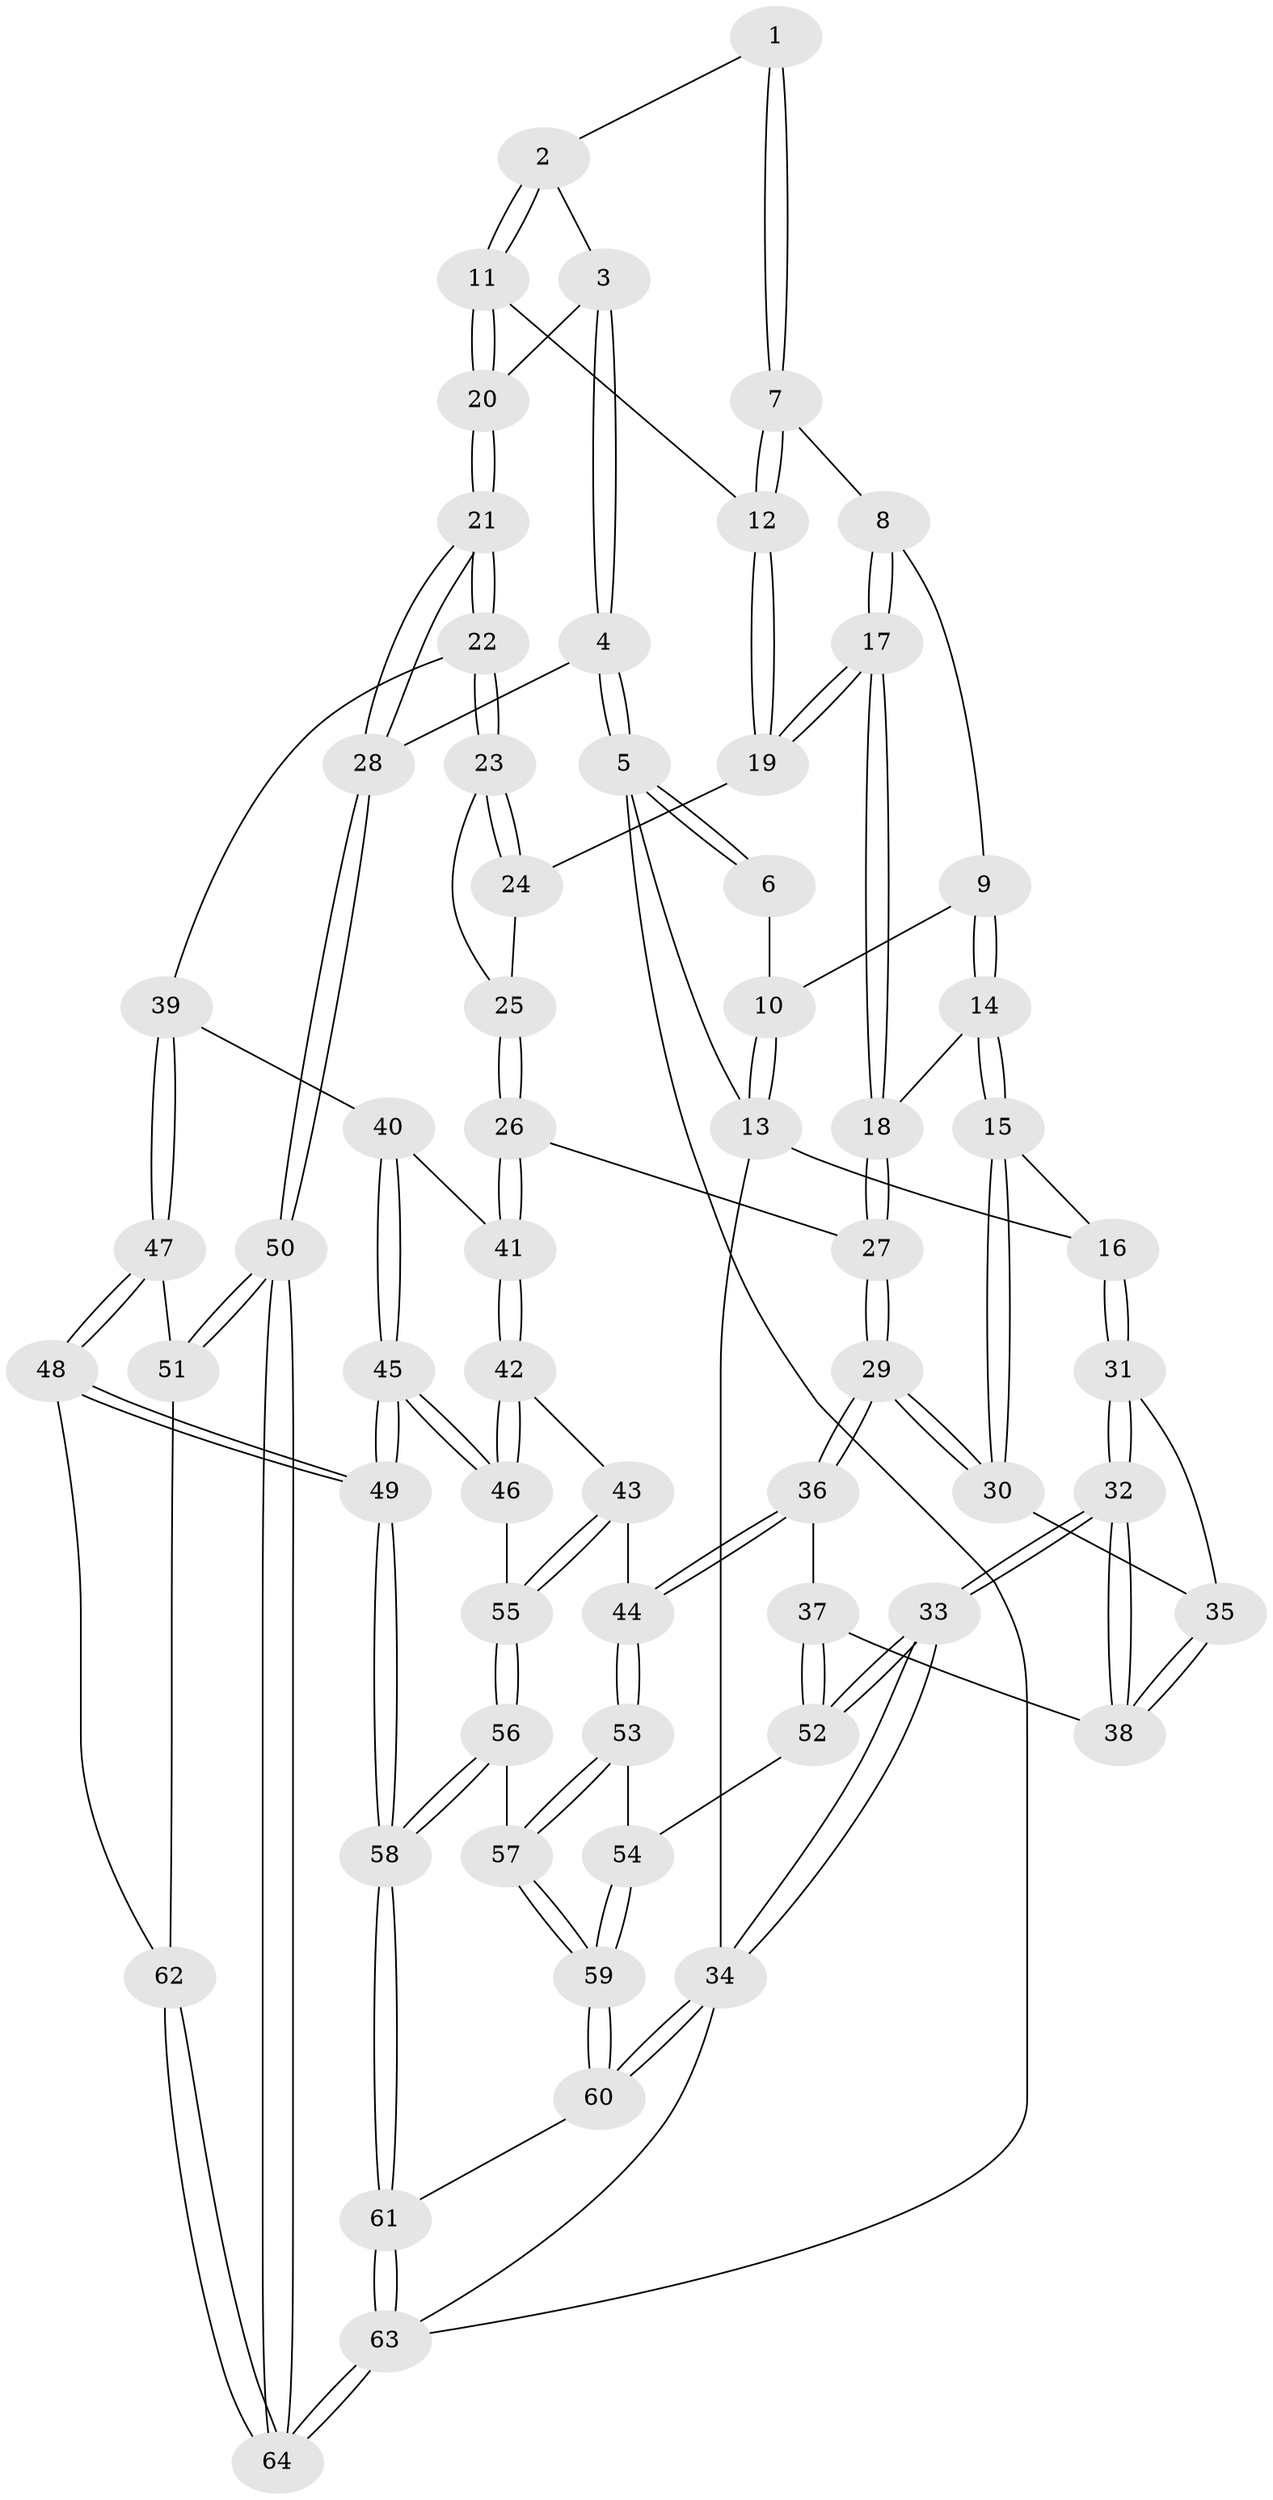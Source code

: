 // Generated by graph-tools (version 1.1) at 2025/38/03/09/25 02:38:39]
// undirected, 64 vertices, 157 edges
graph export_dot {
graph [start="1"]
  node [color=gray90,style=filled];
  1 [pos="+0.6235826525772373+0"];
  2 [pos="+0.8073389887437282+0.11999236126846696"];
  3 [pos="+0.9729469218380674+0.1461681799573806"];
  4 [pos="+1+0.028968579731245125"];
  5 [pos="+1+0"];
  6 [pos="+0.6186911712148802+0"];
  7 [pos="+0.607717097319443+0.016080956692027772"];
  8 [pos="+0.4695644402115114+0.13241587954252654"];
  9 [pos="+0.3309510368813786+0.1083226147457792"];
  10 [pos="+0.11008116756048475+0"];
  11 [pos="+0.7061504161703533+0.2624678692751018"];
  12 [pos="+0.6508888019499016+0.25599552510877893"];
  13 [pos="+0+0"];
  14 [pos="+0.3238770344969764+0.3153601318522603"];
  15 [pos="+0.30066882538360756+0.33191142010914243"];
  16 [pos="+0+0"];
  17 [pos="+0.4701629134537459+0.29806141229881067"];
  18 [pos="+0.4644208930898716+0.3027303689863896"];
  19 [pos="+0.6328024070223573+0.2724543042281272"];
  20 [pos="+0.8059722613415219+0.31388126179437825"];
  21 [pos="+0.8587209547546195+0.4971190782303012"];
  22 [pos="+0.750173152189396+0.4915782977395837"];
  23 [pos="+0.7323898492471093+0.4832506507704457"];
  24 [pos="+0.6353581305638489+0.3337213094681649"];
  25 [pos="+0.5761782202599157+0.4705529245053892"];
  26 [pos="+0.5384037505540328+0.48876471827502344"];
  27 [pos="+0.5130671648278108+0.4608595716650564"];
  28 [pos="+1+0.6370429998933538"];
  29 [pos="+0.29604160500793386+0.47544772016358805"];
  30 [pos="+0.28021018082194826+0.392422194286403"];
  31 [pos="+0+0.22164490587200597"];
  32 [pos="+0+0.4734854939517423"];
  33 [pos="+0+0.8622466943092246"];
  34 [pos="+0+1"];
  35 [pos="+0.15585986362552595+0.40432504195003405"];
  36 [pos="+0.28713000445642284+0.5656943381008761"];
  37 [pos="+0.12904378465086486+0.5808736911955477"];
  38 [pos="+0.07333697836796675+0.5374274385497014"];
  39 [pos="+0.6232707293761978+0.6059473695180302"];
  40 [pos="+0.5394177649792942+0.5579231506610018"];
  41 [pos="+0.5310847399560403+0.5450553660528085"];
  42 [pos="+0.3526934420760716+0.6055537200096639"];
  43 [pos="+0.32780679361774634+0.5946964556403058"];
  44 [pos="+0.2960521656146152+0.5791258877999894"];
  45 [pos="+0.4917058383172391+0.7923453317838581"];
  46 [pos="+0.43205259885956443+0.7248742438241519"];
  47 [pos="+0.6671476126627246+0.710397793022426"];
  48 [pos="+0.5363186837949828+0.8261184277873527"];
  49 [pos="+0.5089633485048135+0.8305299761803301"];
  50 [pos="+1+0.6743644261576645"];
  51 [pos="+0.8319526999718505+0.7011669925593785"];
  52 [pos="+0.09016284529769038+0.7060017994536149"];
  53 [pos="+0.23979207843223246+0.7266295597611835"];
  54 [pos="+0.1705729930316123+0.7527123649407825"];
  55 [pos="+0.32733582595481847+0.7465543720845446"];
  56 [pos="+0.28205517451507967+0.7767552800009763"];
  57 [pos="+0.27824432223663087+0.77561119820793"];
  58 [pos="+0.462189465367952+0.8897957718160591"];
  59 [pos="+0.13765368788004714+1"];
  60 [pos="+0.10912887624119687+1"];
  61 [pos="+0.35115009517150897+1"];
  62 [pos="+0.656324697780046+0.8933052919921268"];
  63 [pos="+1+1"];
  64 [pos="+1+1"];
  1 -- 2;
  1 -- 7;
  1 -- 7;
  2 -- 3;
  2 -- 11;
  2 -- 11;
  3 -- 4;
  3 -- 4;
  3 -- 20;
  4 -- 5;
  4 -- 5;
  4 -- 28;
  5 -- 6;
  5 -- 6;
  5 -- 13;
  5 -- 63;
  6 -- 10;
  7 -- 8;
  7 -- 12;
  7 -- 12;
  8 -- 9;
  8 -- 17;
  8 -- 17;
  9 -- 10;
  9 -- 14;
  9 -- 14;
  10 -- 13;
  10 -- 13;
  11 -- 12;
  11 -- 20;
  11 -- 20;
  12 -- 19;
  12 -- 19;
  13 -- 16;
  13 -- 34;
  14 -- 15;
  14 -- 15;
  14 -- 18;
  15 -- 16;
  15 -- 30;
  15 -- 30;
  16 -- 31;
  16 -- 31;
  17 -- 18;
  17 -- 18;
  17 -- 19;
  17 -- 19;
  18 -- 27;
  18 -- 27;
  19 -- 24;
  20 -- 21;
  20 -- 21;
  21 -- 22;
  21 -- 22;
  21 -- 28;
  21 -- 28;
  22 -- 23;
  22 -- 23;
  22 -- 39;
  23 -- 24;
  23 -- 24;
  23 -- 25;
  24 -- 25;
  25 -- 26;
  25 -- 26;
  26 -- 27;
  26 -- 41;
  26 -- 41;
  27 -- 29;
  27 -- 29;
  28 -- 50;
  28 -- 50;
  29 -- 30;
  29 -- 30;
  29 -- 36;
  29 -- 36;
  30 -- 35;
  31 -- 32;
  31 -- 32;
  31 -- 35;
  32 -- 33;
  32 -- 33;
  32 -- 38;
  32 -- 38;
  33 -- 34;
  33 -- 34;
  33 -- 52;
  33 -- 52;
  34 -- 60;
  34 -- 60;
  34 -- 63;
  35 -- 38;
  35 -- 38;
  36 -- 37;
  36 -- 44;
  36 -- 44;
  37 -- 38;
  37 -- 52;
  37 -- 52;
  39 -- 40;
  39 -- 47;
  39 -- 47;
  40 -- 41;
  40 -- 45;
  40 -- 45;
  41 -- 42;
  41 -- 42;
  42 -- 43;
  42 -- 46;
  42 -- 46;
  43 -- 44;
  43 -- 55;
  43 -- 55;
  44 -- 53;
  44 -- 53;
  45 -- 46;
  45 -- 46;
  45 -- 49;
  45 -- 49;
  46 -- 55;
  47 -- 48;
  47 -- 48;
  47 -- 51;
  48 -- 49;
  48 -- 49;
  48 -- 62;
  49 -- 58;
  49 -- 58;
  50 -- 51;
  50 -- 51;
  50 -- 64;
  50 -- 64;
  51 -- 62;
  52 -- 54;
  53 -- 54;
  53 -- 57;
  53 -- 57;
  54 -- 59;
  54 -- 59;
  55 -- 56;
  55 -- 56;
  56 -- 57;
  56 -- 58;
  56 -- 58;
  57 -- 59;
  57 -- 59;
  58 -- 61;
  58 -- 61;
  59 -- 60;
  59 -- 60;
  60 -- 61;
  61 -- 63;
  61 -- 63;
  62 -- 64;
  62 -- 64;
  63 -- 64;
  63 -- 64;
}

